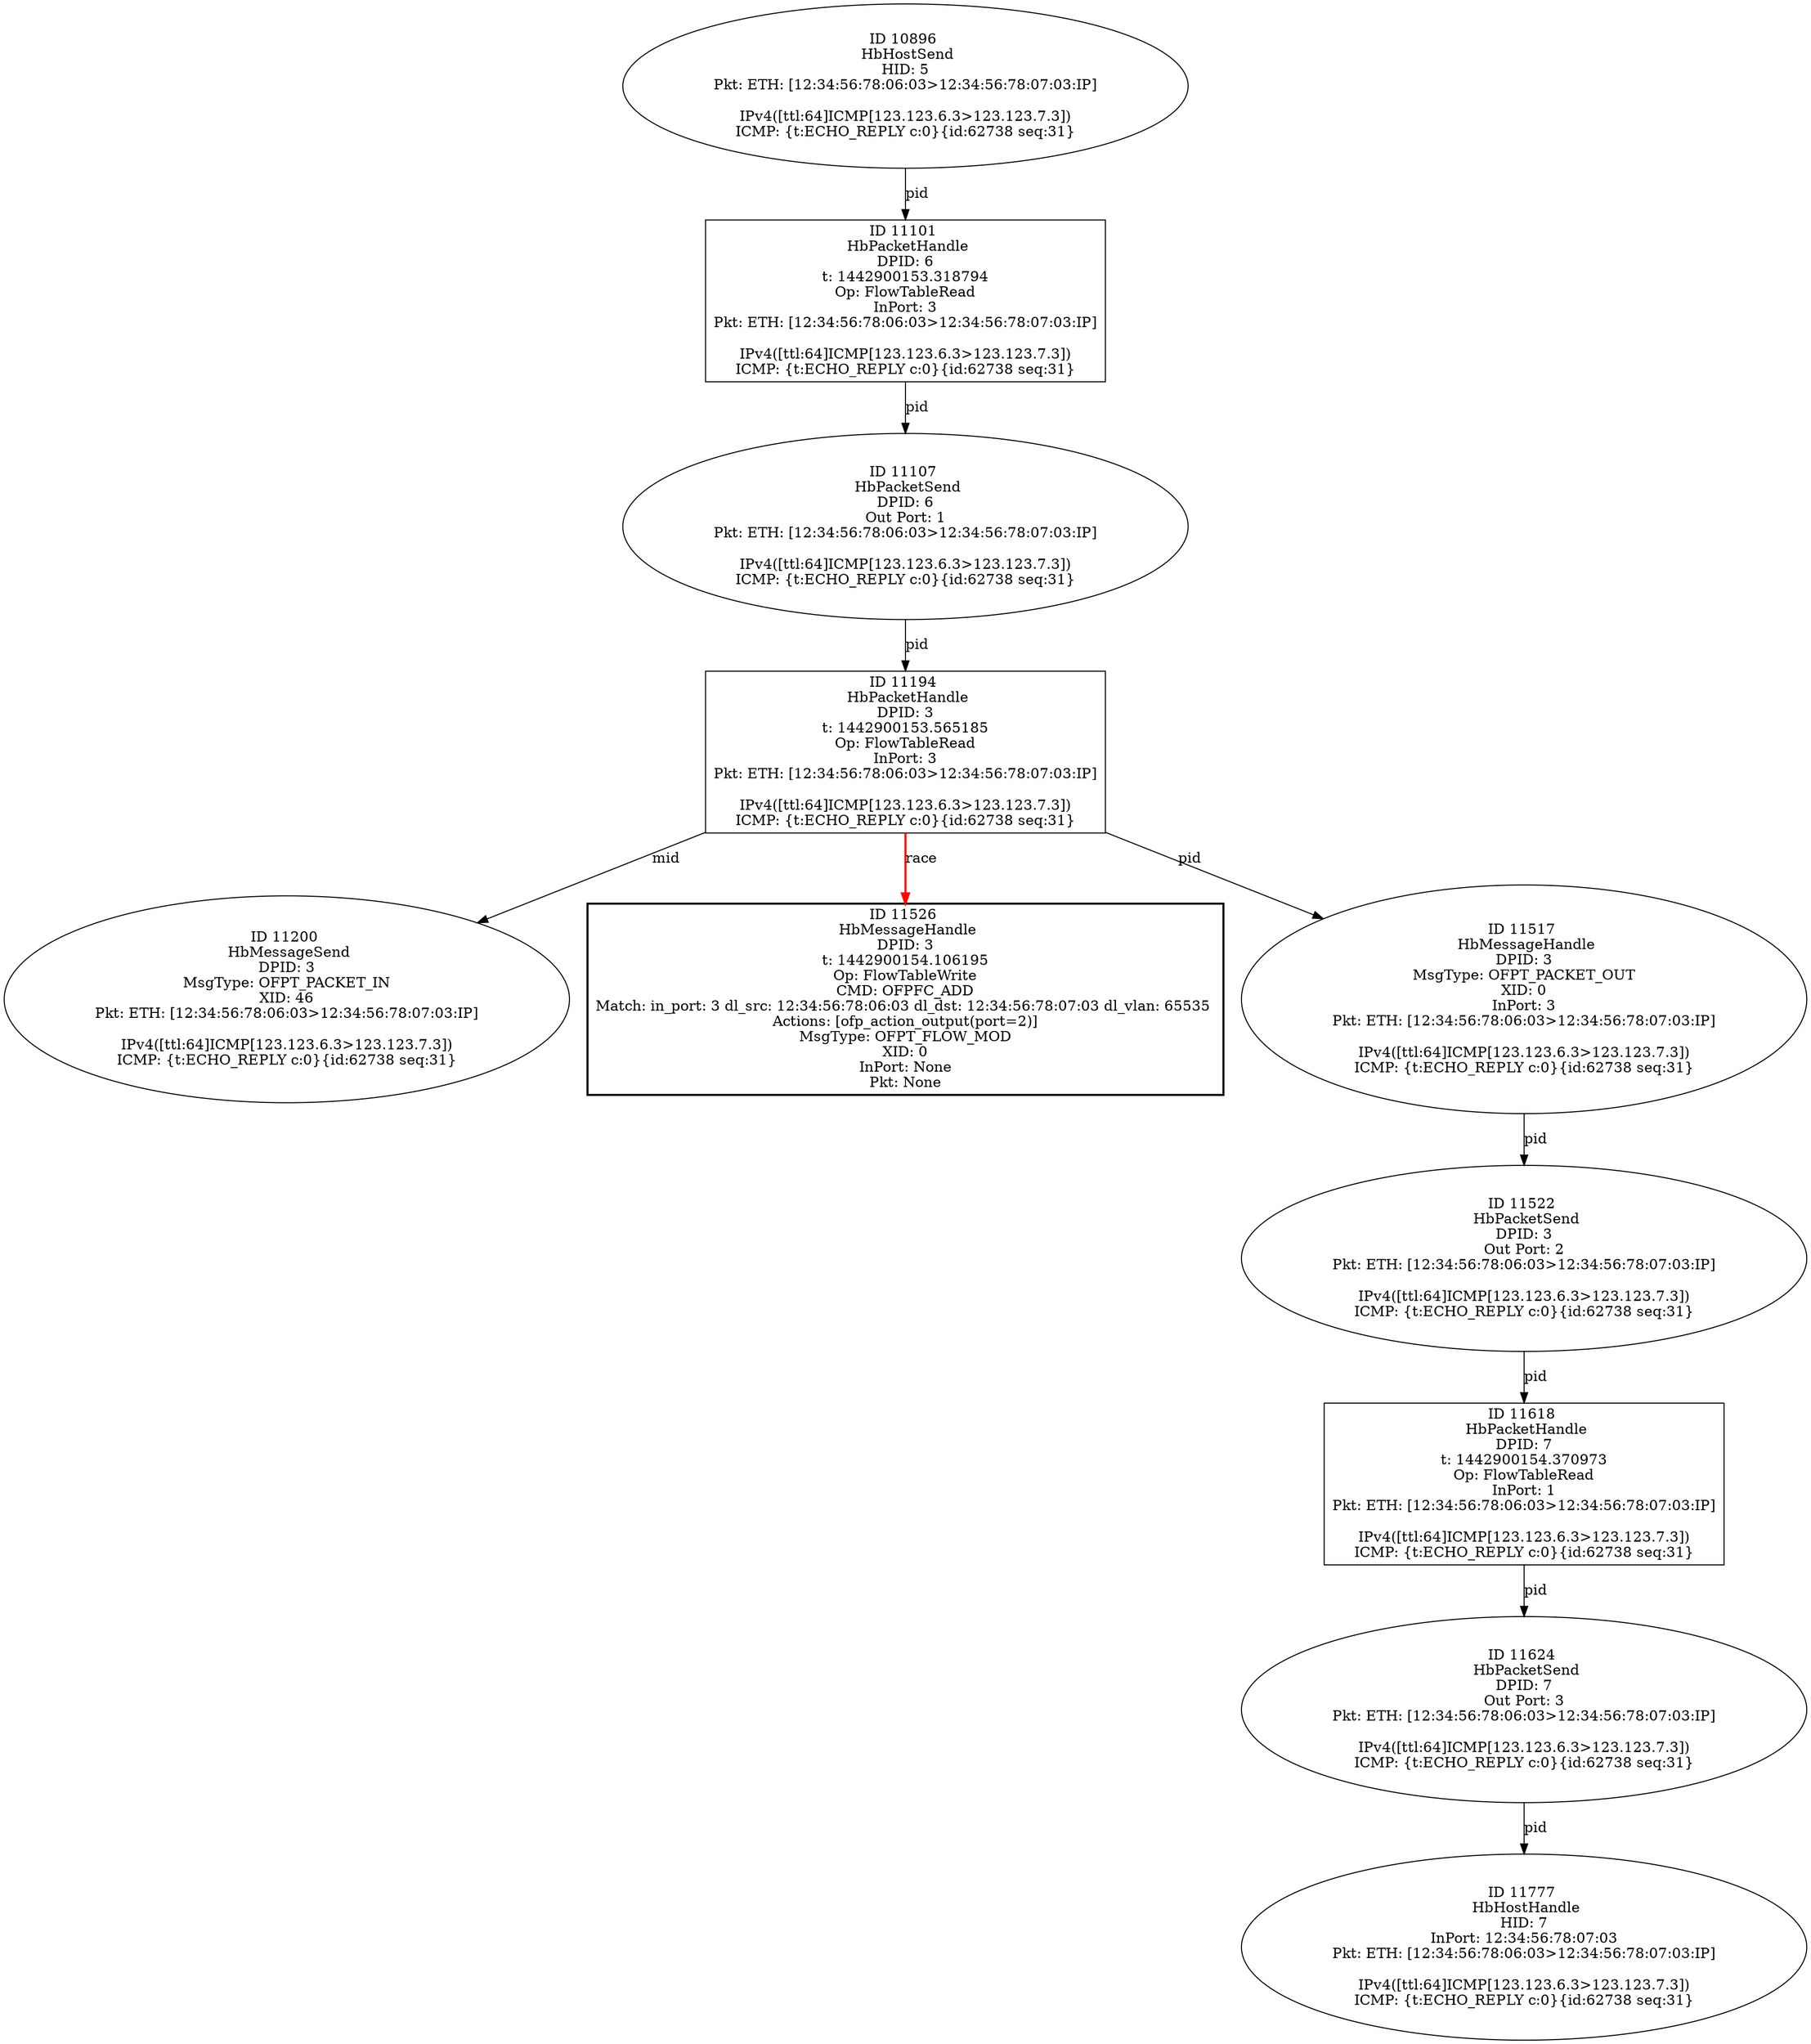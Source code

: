 strict digraph G {
11200 [shape=oval, event=<hb_events.HbMessageSend object at 0x10a2ba6d0>, label="ID 11200 
 HbMessageSend
DPID: 3
MsgType: OFPT_PACKET_IN
XID: 46
Pkt: ETH: [12:34:56:78:06:03>12:34:56:78:07:03:IP]

IPv4([ttl:64]ICMP[123.123.6.3>123.123.7.3])
ICMP: {t:ECHO_REPLY c:0}{id:62738 seq:31}"];
11777 [shape=oval, event=<hb_events.HbHostHandle object at 0x10a5db450>, label="ID 11777 
 HbHostHandle
HID: 7
InPort: 12:34:56:78:07:03
Pkt: ETH: [12:34:56:78:06:03>12:34:56:78:07:03:IP]

IPv4([ttl:64]ICMP[123.123.6.3>123.123.7.3])
ICMP: {t:ECHO_REPLY c:0}{id:62738 seq:31}"];
11522 [shape=oval, event=<hb_events.HbPacketSend object at 0x10a450390>, label="ID 11522 
 HbPacketSend
DPID: 3
Out Port: 2
Pkt: ETH: [12:34:56:78:06:03>12:34:56:78:07:03:IP]

IPv4([ttl:64]ICMP[123.123.6.3>123.123.7.3])
ICMP: {t:ECHO_REPLY c:0}{id:62738 seq:31}"];
11107 [shape=oval, event=<hb_events.HbPacketSend object at 0x10a267a10>, label="ID 11107 
 HbPacketSend
DPID: 6
Out Port: 1
Pkt: ETH: [12:34:56:78:06:03>12:34:56:78:07:03:IP]

IPv4([ttl:64]ICMP[123.123.6.3>123.123.7.3])
ICMP: {t:ECHO_REPLY c:0}{id:62738 seq:31}"];
11526 [shape=box, style=bold, event=<hb_events.HbMessageHandle object at 0x10a471650>, label="ID 11526 
 HbMessageHandle
DPID: 3
t: 1442900154.106195
Op: FlowTableWrite
CMD: OFPFC_ADD
Match: in_port: 3 dl_src: 12:34:56:78:06:03 dl_dst: 12:34:56:78:07:03 dl_vlan: 65535 
Actions: [ofp_action_output(port=2)]
MsgType: OFPT_FLOW_MOD
XID: 0
InPort: None
Pkt: None"];
11624 [shape=oval, event=<hb_events.HbPacketSend object at 0x10a4ac990>, label="ID 11624 
 HbPacketSend
DPID: 7
Out Port: 3
Pkt: ETH: [12:34:56:78:06:03>12:34:56:78:07:03:IP]

IPv4([ttl:64]ICMP[123.123.6.3>123.123.7.3])
ICMP: {t:ECHO_REPLY c:0}{id:62738 seq:31}"];
11618 [shape=box, event=<hb_events.HbPacketHandle object at 0x10a4e09d0>, label="ID 11618 
 HbPacketHandle
DPID: 7
t: 1442900154.370973
Op: FlowTableRead
InPort: 1
Pkt: ETH: [12:34:56:78:06:03>12:34:56:78:07:03:IP]

IPv4([ttl:64]ICMP[123.123.6.3>123.123.7.3])
ICMP: {t:ECHO_REPLY c:0}{id:62738 seq:31}"];
11517 [shape=oval, event=<hb_events.HbMessageHandle object at 0x10a464050>, label="ID 11517 
 HbMessageHandle
DPID: 3
MsgType: OFPT_PACKET_OUT
XID: 0
InPort: 3
Pkt: ETH: [12:34:56:78:06:03>12:34:56:78:07:03:IP]

IPv4([ttl:64]ICMP[123.123.6.3>123.123.7.3])
ICMP: {t:ECHO_REPLY c:0}{id:62738 seq:31}"];
10896 [shape=oval, event=<hb_events.HbHostSend object at 0x10a164650>, label="ID 10896 
 HbHostSend
HID: 5
Pkt: ETH: [12:34:56:78:06:03>12:34:56:78:07:03:IP]

IPv4([ttl:64]ICMP[123.123.6.3>123.123.7.3])
ICMP: {t:ECHO_REPLY c:0}{id:62738 seq:31}"];
11194 [shape=box, event=<hb_events.HbPacketHandle object at 0x10a2c7f50>, label="ID 11194 
 HbPacketHandle
DPID: 3
t: 1442900153.565185
Op: FlowTableRead
InPort: 3
Pkt: ETH: [12:34:56:78:06:03>12:34:56:78:07:03:IP]

IPv4([ttl:64]ICMP[123.123.6.3>123.123.7.3])
ICMP: {t:ECHO_REPLY c:0}{id:62738 seq:31}"];
11101 [shape=box, event=<hb_events.HbPacketHandle object at 0x10a292050>, label="ID 11101 
 HbPacketHandle
DPID: 6
t: 1442900153.318794
Op: FlowTableRead
InPort: 3
Pkt: ETH: [12:34:56:78:06:03>12:34:56:78:07:03:IP]

IPv4([ttl:64]ICMP[123.123.6.3>123.123.7.3])
ICMP: {t:ECHO_REPLY c:0}{id:62738 seq:31}"];
11522 -> 11618  [rel=pid, label=pid];
11107 -> 11194  [rel=pid, label=pid];
11624 -> 11777  [rel=pid, label=pid];
11618 -> 11624  [rel=pid, label=pid];
11101 -> 11107  [rel=pid, label=pid];
10896 -> 11101  [rel=pid, label=pid];
11194 -> 11200  [rel=mid, label=mid];
11194 -> 11517  [rel=pid, label=pid];
11194 -> 11526  [harmful=True, color=red, style=bold, rel=race, label=race];
11517 -> 11522  [rel=pid, label=pid];
}
